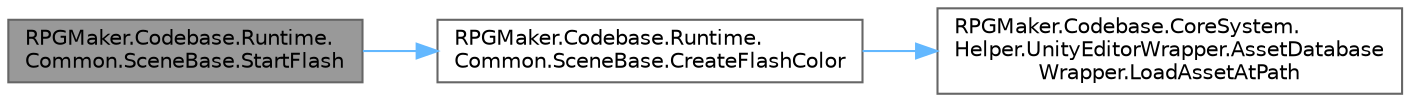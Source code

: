 digraph "RPGMaker.Codebase.Runtime.Common.SceneBase.StartFlash"
{
 // LATEX_PDF_SIZE
  bgcolor="transparent";
  edge [fontname=Helvetica,fontsize=10,labelfontname=Helvetica,labelfontsize=10];
  node [fontname=Helvetica,fontsize=10,shape=box,height=0.2,width=0.4];
  rankdir="LR";
  Node1 [id="Node000001",label="RPGMaker.Codebase.Runtime.\lCommon.SceneBase.StartFlash",height=0.2,width=0.4,color="gray40", fillcolor="grey60", style="filled", fontcolor="black",tooltip="😁 閃光開始"];
  Node1 -> Node2 [id="edge1_Node000001_Node000002",color="steelblue1",style="solid",tooltip=" "];
  Node2 [id="Node000002",label="RPGMaker.Codebase.Runtime.\lCommon.SceneBase.CreateFlashColor",height=0.2,width=0.4,color="grey40", fillcolor="white", style="filled",URL="$d0/d41/class_r_p_g_maker_1_1_codebase_1_1_runtime_1_1_common_1_1_scene_base.html#a442dc8b0226af697745ca2d116f7fd78",tooltip="😁 閃光色作成"];
  Node2 -> Node3 [id="edge2_Node000002_Node000003",color="steelblue1",style="solid",tooltip=" "];
  Node3 [id="Node000003",label="RPGMaker.Codebase.CoreSystem.\lHelper.UnityEditorWrapper.AssetDatabase\lWrapper.LoadAssetAtPath",height=0.2,width=0.4,color="grey40", fillcolor="white", style="filled",URL="$d9/d20/class_r_p_g_maker_1_1_codebase_1_1_core_system_1_1_helper_1_1_unity_editor_wrapper_1_1_asset_database_wrapper.html#a471f932b0479bad28c9fd1b02f1d5d7a",tooltip="😁 パスで資産読込"];
}
